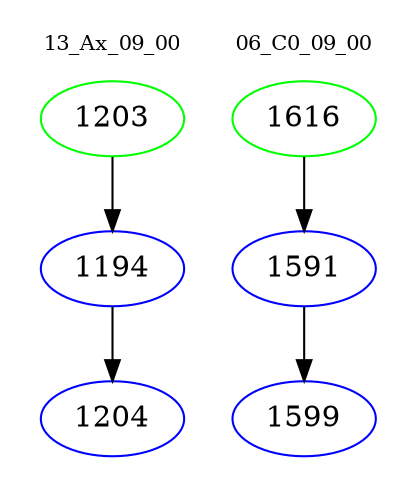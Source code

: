 digraph{
subgraph cluster_0 {
color = white
label = "13_Ax_09_00";
fontsize=10;
T0_1203 [label="1203", color="green"]
T0_1203 -> T0_1194 [color="black"]
T0_1194 [label="1194", color="blue"]
T0_1194 -> T0_1204 [color="black"]
T0_1204 [label="1204", color="blue"]
}
subgraph cluster_1 {
color = white
label = "06_C0_09_00";
fontsize=10;
T1_1616 [label="1616", color="green"]
T1_1616 -> T1_1591 [color="black"]
T1_1591 [label="1591", color="blue"]
T1_1591 -> T1_1599 [color="black"]
T1_1599 [label="1599", color="blue"]
}
}
